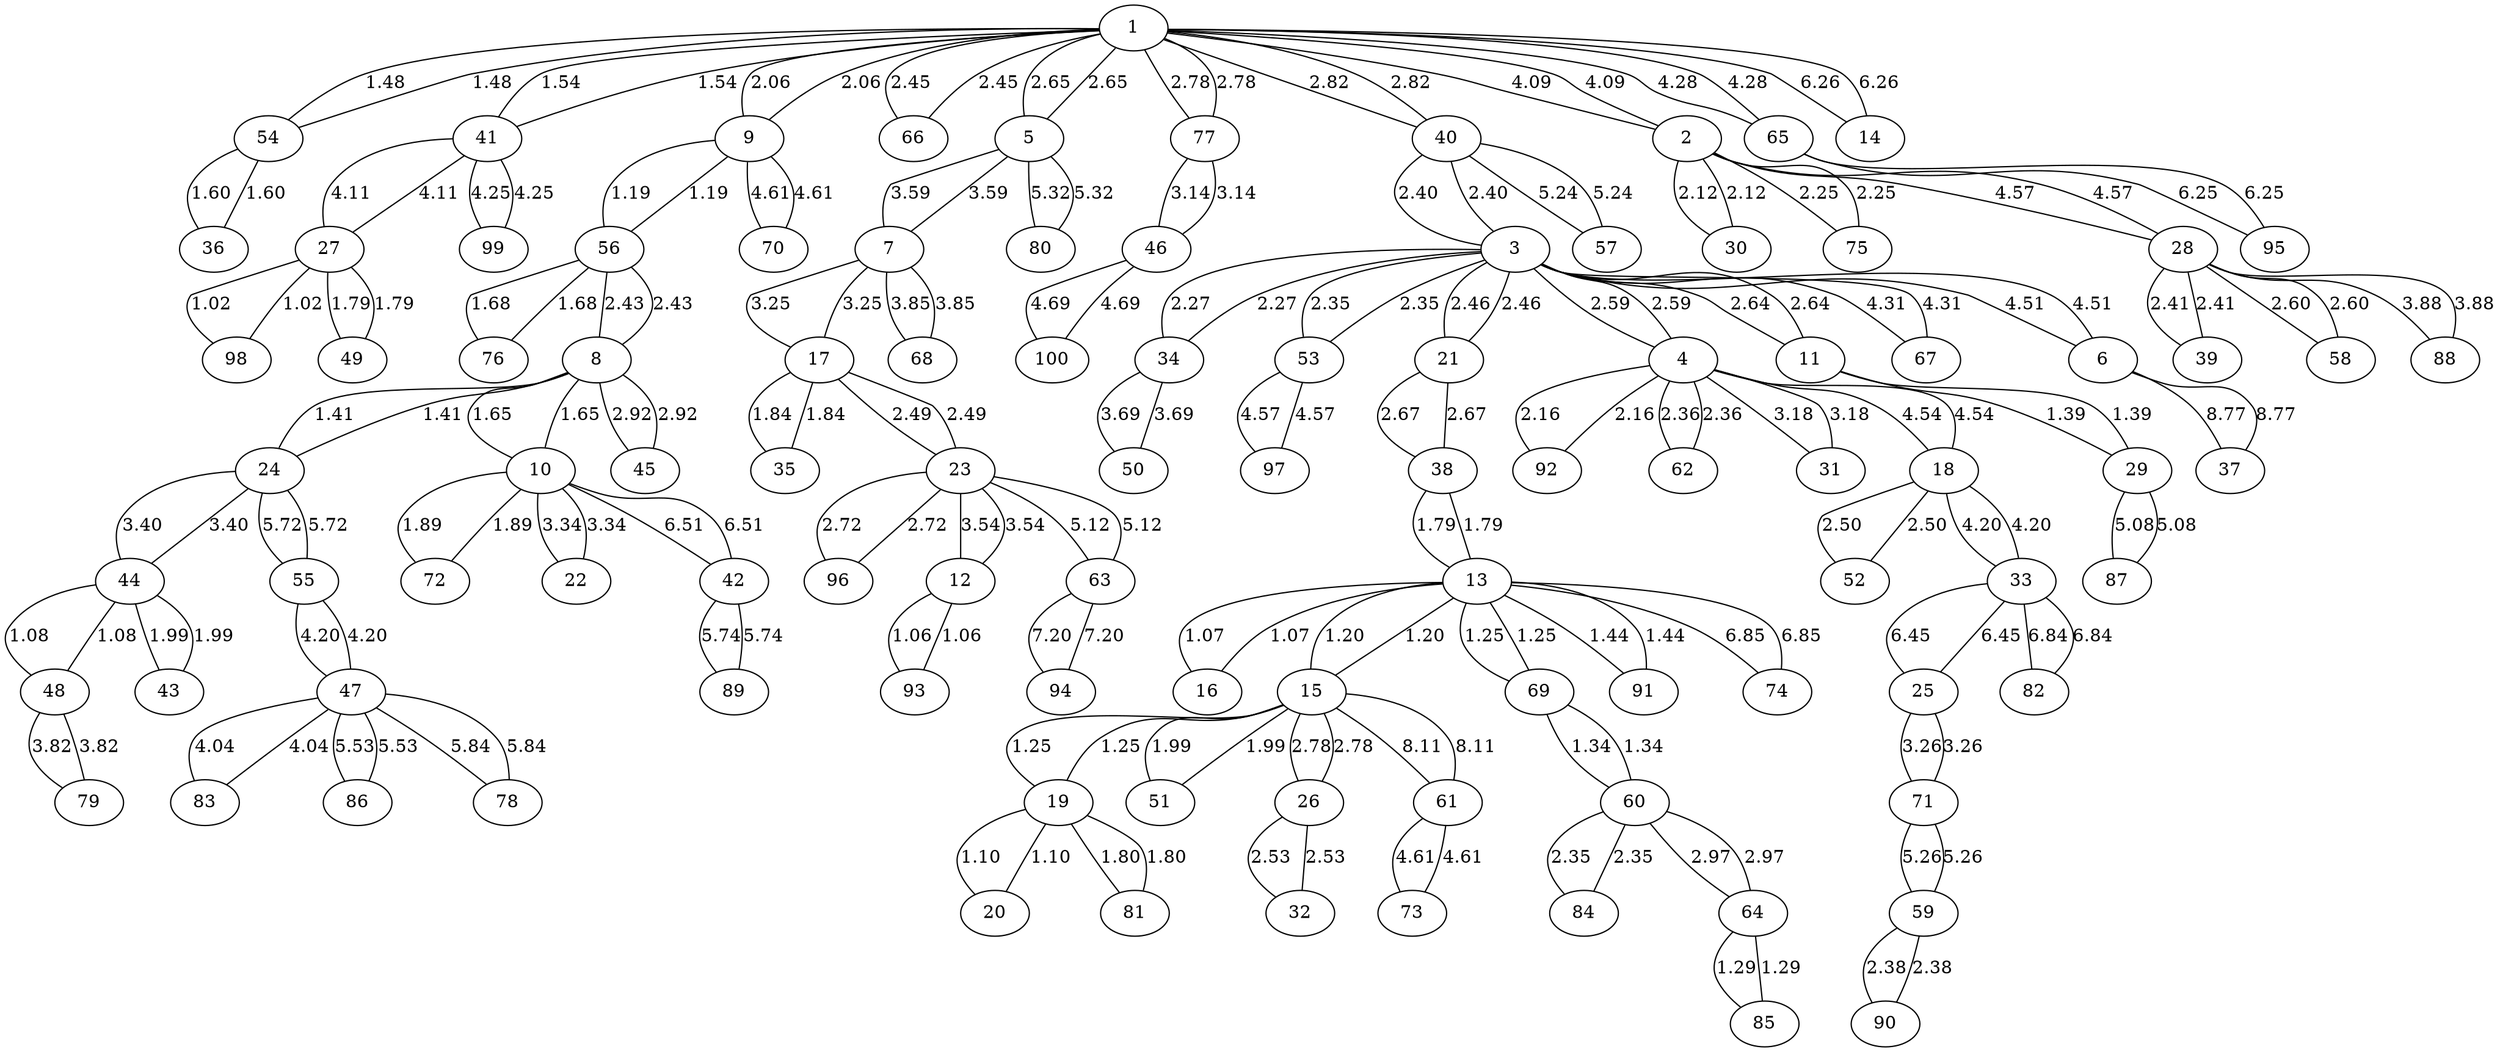 graph sample {
1 -- 54 [label=1.48];
54 -- 1 [label=1.48];
1 -- 41 [label=1.54];
41 -- 1 [label=1.54];
54 -- 36 [label=1.60];
36 -- 54 [label=1.60];
1 -- 9 [label=2.06];
9 -- 1 [label=2.06];
9 -- 56 [label=1.19];
56 -- 9 [label=1.19];
56 -- 76 [label=1.68];
76 -- 56 [label=1.68];
56 -- 8 [label=2.43];
8 -- 56 [label=2.43];
8 -- 24 [label=1.41];
24 -- 8 [label=1.41];
8 -- 10 [label=1.65];
10 -- 8 [label=1.65];
10 -- 72 [label=1.89];
72 -- 10 [label=1.89];
1 -- 66 [label=2.45];
66 -- 1 [label=2.45];
1 -- 5 [label=2.65];
5 -- 1 [label=2.65];
1 -- 77 [label=2.78];
77 -- 1 [label=2.78];
1 -- 40 [label=2.82];
40 -- 1 [label=2.82];
40 -- 3 [label=2.40];
3 -- 40 [label=2.40];
3 -- 34 [label=2.27];
34 -- 3 [label=2.27];
3 -- 53 [label=2.35];
53 -- 3 [label=2.35];
3 -- 21 [label=2.46];
21 -- 3 [label=2.46];
3 -- 4 [label=2.59];
4 -- 3 [label=2.59];
4 -- 92 [label=2.16];
92 -- 4 [label=2.16];
4 -- 62 [label=2.36];
62 -- 4 [label=2.36];
3 -- 11 [label=2.64];
11 -- 3 [label=2.64];
11 -- 29 [label=1.39];
29 -- 11 [label=1.39];
21 -- 38 [label=2.67];
38 -- 21 [label=2.67];
38 -- 13 [label=1.79];
13 -- 38 [label=1.79];
13 -- 16 [label=1.07];
16 -- 13 [label=1.07];
13 -- 15 [label=1.20];
15 -- 13 [label=1.20];
15 -- 19 [label=1.25];
19 -- 15 [label=1.25];
19 -- 20 [label=1.10];
20 -- 19 [label=1.10];
13 -- 69 [label=1.25];
69 -- 13 [label=1.25];
69 -- 60 [label=1.34];
60 -- 69 [label=1.34];
13 -- 91 [label=1.44];
91 -- 13 [label=1.44];
19 -- 81 [label=1.80];
81 -- 19 [label=1.80];
15 -- 51 [label=1.99];
51 -- 15 [label=1.99];
60 -- 84 [label=2.35];
84 -- 60 [label=2.35];
15 -- 26 [label=2.78];
26 -- 15 [label=2.78];
26 -- 32 [label=2.53];
32 -- 26 [label=2.53];
8 -- 45 [label=2.92];
45 -- 8 [label=2.92];
60 -- 64 [label=2.97];
64 -- 60 [label=2.97];
64 -- 85 [label=1.29];
85 -- 64 [label=1.29];
77 -- 46 [label=3.14];
46 -- 77 [label=3.14];
4 -- 31 [label=3.18];
31 -- 4 [label=3.18];
10 -- 22 [label=3.34];
22 -- 10 [label=3.34];
24 -- 44 [label=3.40];
44 -- 24 [label=3.40];
44 -- 48 [label=1.08];
48 -- 44 [label=1.08];
44 -- 43 [label=1.99];
43 -- 44 [label=1.99];
5 -- 7 [label=3.59];
7 -- 5 [label=3.59];
7 -- 17 [label=3.25];
17 -- 7 [label=3.25];
17 -- 35 [label=1.84];
35 -- 17 [label=1.84];
17 -- 23 [label=2.49];
23 -- 17 [label=2.49];
23 -- 96 [label=2.72];
96 -- 23 [label=2.72];
23 -- 12 [label=3.54];
12 -- 23 [label=3.54];
12 -- 93 [label=1.06];
93 -- 12 [label=1.06];
34 -- 50 [label=3.69];
50 -- 34 [label=3.69];
48 -- 79 [label=3.82];
79 -- 48 [label=3.82];
7 -- 68 [label=3.85];
68 -- 7 [label=3.85];
1 -- 2 [label=4.09];
2 -- 1 [label=4.09];
2 -- 30 [label=2.12];
30 -- 2 [label=2.12];
2 -- 75 [label=2.25];
75 -- 2 [label=2.25];
41 -- 27 [label=4.11];
27 -- 41 [label=4.11];
27 -- 98 [label=1.02];
98 -- 27 [label=1.02];
27 -- 49 [label=1.79];
49 -- 27 [label=1.79];
41 -- 99 [label=4.25];
99 -- 41 [label=4.25];
1 -- 65 [label=4.28];
65 -- 1 [label=4.28];
3 -- 67 [label=4.31];
67 -- 3 [label=4.31];
3 -- 6 [label=4.51];
6 -- 3 [label=4.51];
4 -- 18 [label=4.54];
18 -- 4 [label=4.54];
18 -- 52 [label=2.50];
52 -- 18 [label=2.50];
18 -- 33 [label=4.20];
33 -- 18 [label=4.20];
53 -- 97 [label=4.57];
97 -- 53 [label=4.57];
2 -- 28 [label=4.57];
28 -- 2 [label=4.57];
28 -- 39 [label=2.41];
39 -- 28 [label=2.41];
28 -- 58 [label=2.60];
58 -- 28 [label=2.60];
28 -- 88 [label=3.88];
88 -- 28 [label=3.88];
9 -- 70 [label=4.61];
70 -- 9 [label=4.61];
46 -- 100 [label=4.69];
100 -- 46 [label=4.69];
29 -- 87 [label=5.08];
87 -- 29 [label=5.08];
23 -- 63 [label=5.12];
63 -- 23 [label=5.12];
40 -- 57 [label=5.24];
57 -- 40 [label=5.24];
5 -- 80 [label=5.32];
80 -- 5 [label=5.32];
24 -- 55 [label=5.72];
55 -- 24 [label=5.72];
55 -- 47 [label=4.20];
47 -- 55 [label=4.20];
47 -- 83 [label=4.04];
83 -- 47 [label=4.04];
47 -- 86 [label=5.53];
86 -- 47 [label=5.53];
47 -- 78 [label=5.84];
78 -- 47 [label=5.84];
65 -- 95 [label=6.25];
95 -- 65 [label=6.25];
1 -- 14 [label=6.26];
14 -- 1 [label=6.26];
33 -- 25 [label=6.45];
25 -- 33 [label=6.45];
25 -- 71 [label=3.26];
71 -- 25 [label=3.26];
71 -- 59 [label=5.26];
59 -- 71 [label=5.26];
59 -- 90 [label=2.38];
90 -- 59 [label=2.38];
10 -- 42 [label=6.51];
42 -- 10 [label=6.51];
42 -- 89 [label=5.74];
89 -- 42 [label=5.74];
33 -- 82 [label=6.84];
82 -- 33 [label=6.84];
13 -- 74 [label=6.85];
74 -- 13 [label=6.85];
63 -- 94 [label=7.20];
94 -- 63 [label=7.20];
15 -- 61 [label=8.11];
61 -- 15 [label=8.11];
61 -- 73 [label=4.61];
73 -- 61 [label=4.61];
6 -- 37 [label=8.77];
37 -- 6 [label=8.77];
}